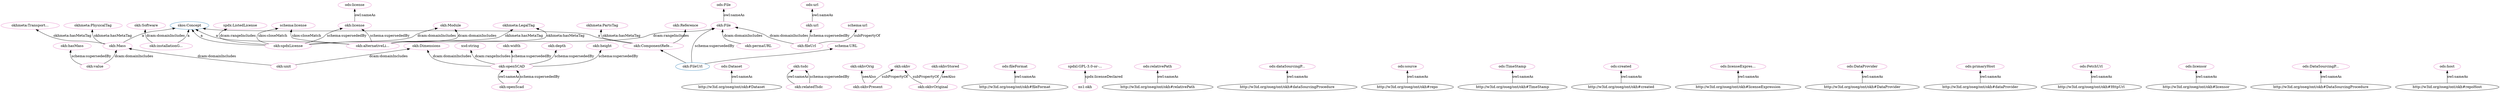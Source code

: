 digraph G {
  rankdir=BT
  node[height=.3]
"http://w3id.org/oseg/ont/okh#ComponentReference" [fillcolor="#1f77b4" color="#1f77b4" label="okh:ComponentRefe..."]
"http://schema.org/URL" [fillcolor="#1f77b4" color="#1f77b4" label="schema:URL"]
"http://w3id.org/oseg/ont/okh#Reference" [fillcolor="#1f77b4" color="#1f77b4" label="okh:Reference"]
"http://www.w3.org/2004/02/skos/core#Concept" [fillcolor="#1f77b4" color="#1f77b4" label="skos:Concept"]
"http://w3id.org/oseg/ont/okh#FileUrl" [fillcolor="#1f77b4" color="#1f77b4" label="okh:FileUrl"]
"http://w3id.org/oseg/ont/okh#Mass" [fillcolor="#1f77b4" color="#1f77b4" label="okh:Mass"]
"http://w3id.org/oseg/ont/okh#unit" [fillcolor="#e377c2" color="#e377c2" label="okh:unit"]
"http://w3id.org/oseg/ont/ods#Dataset" [fillcolor="#e377c2" color="#e377c2" label="ods:Dataset"]
"http://w3id.org/oseg/ont/okh#installationGuide" [fillcolor="#e377c2" color="#e377c2" label="okh:installationG..."]
"http://www.w3.org/2001/XMLSchema#string" [fillcolor="#e377c2" color="#e377c2" label="xsd:string"]
"http://w3id.org/oseg/ont/okh#Reference" [fillcolor="#e377c2" color="#e377c2" label="okh:Reference"]
"http://w3id.org/oseg/ont/okh#url" [fillcolor="#e377c2" color="#e377c2" label="okh:url"]
"http://w3id.org/oseg/ont/okh#relatedTsdc" [fillcolor="#e377c2" color="#e377c2" label="okh:relatedTsdc"]
"http://w3id.org/oseg/ont/okh#okhvPresent" [fillcolor="#e377c2" color="#e377c2" label="okh:okhvPresent"]
"http://w3id.org/oseg/ont/okh#Mass" [fillcolor="#e377c2" color="#e377c2" label="okh:Mass"]
"http://w3id.org/oseg/ont/ods#fileFormat" [fillcolor="#e377c2" color="#e377c2" label="ods:fileFormat"]
"http://schema.org/URL" [fillcolor="#e377c2" color="#e377c2" label="schema:URL"]
"http://w3id.org/oseg/ont/okh#ComponentReference" [fillcolor="#e377c2" color="#e377c2" label="okh:ComponentRefe..."]
"http://w3id.org/oseg/ont/okh#alternativeLicense" [fillcolor="#e377c2" color="#e377c2" label="okh:alternativeLi..."]
"http://w3id.org/oseg/ont/okh#Module" [fillcolor="#e377c2" color="#e377c2" label="okh:Module"]
"http://w3id.org/oseg/ont/okh#license" [fillcolor="#e377c2" color="#e377c2" label="okh:license"]
"http://w3id.org/oseg/ont/okh#okhv" [fillcolor="#e377c2" color="#e377c2" label="okh:okhv"]
"http://w3id.org/oseg/ont/okh#tsdc" [fillcolor="#e377c2" color="#e377c2" label="okh:tsdc"]
"http://w3id.org/oseg/ont/okh#spdxLicense" [fillcolor="#e377c2" color="#e377c2" label="okh:spdxLicense"]
"http://w3id.org/oseg/ont/okh#width" [fillcolor="#e377c2" color="#e377c2" label="okh:width"]
"http://spdx.org/licenses/GPL-3.0-or-later" [fillcolor="#e377c2" color="#e377c2" label="spdxl:GPL-3.0-or-..."]
"http://w3id.org/oseg/ont/okh#File" [fillcolor="#e377c2" color="#e377c2" label="okh:File"]
"http://w3id.org/oseg/ont/ods#relativePath" [fillcolor="#e377c2" color="#e377c2" label="ods:relativePath"]
"http://w3id.org/oseg/ont/okh#openSCAD" [fillcolor="#e377c2" color="#e377c2" label="okh:openSCAD"]
"http://w3id.org/oseg/ont/ods#url" [fillcolor="#e377c2" color="#e377c2" label="ods:url"]
"http://spdx.org/rdf/terms#ListedLicense" [fillcolor="#e377c2" color="#e377c2" label="spdx:ListedLicense"]
"http://w3id.org/oseg/ont/ods#dataSourcingProcedure" [fillcolor="#e377c2" color="#e377c2" label="ods:dataSourcingP..."]
"http://w3id.org/oseg/ont/okh#fileUrl" [fillcolor="#e377c2" color="#e377c2" label="okh:fileUrl"]
"http://w3id.org/oseg/ont/ods#source" [fillcolor="#e377c2" color="#e377c2" label="ods:source"]
"http://w3id.org/oseg/ont/okh#okhvOrig" [fillcolor="#e377c2" color="#e377c2" label="okh:okhvOrig"]
"http://w3id.org/oseg/ont/okh#okhvStored" [fillcolor="#e377c2" color="#e377c2" label="okh:okhvStored"]
"http://w3id.org/oseg/ont/okh#Dimensions" [fillcolor="#e377c2" color="#e377c2" label="okh:Dimensions"]
"http://w3id.org/oseg/ont/ods#TimeStamp" [fillcolor="#e377c2" color="#e377c2" label="ods:TimeStamp"]
"http://w3id.org/oseg/ont/okh#Software" [fillcolor="#e377c2" color="#e377c2" label="okh:Software"]
"http://w3id.org/oseg/ont/ods#created" [fillcolor="#e377c2" color="#e377c2" label="ods:created"]
"http://w3id.org/oseg/ont/okhmeta#LegalTag" [fillcolor="#e377c2" color="#e377c2" label="okhmeta:LegalTag"]
"http://w3id.org/oseg/ont/okh#hasMass" [fillcolor="#e377c2" color="#e377c2" label="okh:hasMass"]
"http://w3id.org/oseg/ont/okh#openScad" [fillcolor="#e377c2" color="#e377c2" label="okh:openScad"]
"http://w3id.org/oseg/ont/okhmeta#PhysicalTag" [fillcolor="#e377c2" color="#e377c2" label="okhmeta:PhysicalTag"]
"http://w3id.org/oseg/ont/okh#depth" [fillcolor="#e377c2" color="#e377c2" label="okh:depth"]
"http://schema.org/license" [fillcolor="#e377c2" color="#e377c2" label="schema:license"]
"http://w3id.org/oseg/ont/okhmeta#TransportationTag" [fillcolor="#e377c2" color="#e377c2" label="okhmeta:Transport..."]
"http://w3id.org/oseg/ont/ods#licenseExpression" [fillcolor="#e377c2" color="#e377c2" label="ods:licenseExpres..."]
"http://w3id.org/oseg/ont/okh#permaURL" [fillcolor="#e377c2" color="#e377c2" label="okh:permaURL"]
"http://w3id.org/oseg/ont/okh" [fillcolor="#e377c2" color="#e377c2" label="ns1:okh"]
"http://w3id.org/oseg/ont/okh#height" [fillcolor="#e377c2" color="#e377c2" label="okh:height"]
"http://w3id.org/oseg/ont/ods#DataProvider" [fillcolor="#e377c2" color="#e377c2" label="ods:DataProvider"]
"http://w3id.org/oseg/ont/ods#primaryHost" [fillcolor="#e377c2" color="#e377c2" label="ods:primaryHost"]
"http://w3id.org/oseg/ont/okh#okhvOriginal" [fillcolor="#e377c2" color="#e377c2" label="okh:okhvOriginal"]
"http://w3id.org/oseg/ont/ods#File" [fillcolor="#e377c2" color="#e377c2" label="ods:File"]
"http://w3id.org/oseg/ont/okhmeta#PartsTag" [fillcolor="#e377c2" color="#e377c2" label="okhmeta:PartsTag"]
"http://w3id.org/oseg/ont/ods#FetchUrl" [fillcolor="#e377c2" color="#e377c2" label="ods:FetchUrl"]
"http://w3id.org/oseg/ont/ods#licensor" [fillcolor="#e377c2" color="#e377c2" label="ods:licensor"]
"http://w3id.org/oseg/ont/ods#DataSourcingProcedure" [fillcolor="#e377c2" color="#e377c2" label="ods:DataSourcingP..."]
"http://w3id.org/oseg/ont/ods#host" [fillcolor="#e377c2" color="#e377c2" label="ods:host"]
"http://w3id.org/oseg/ont/okh#value" [fillcolor="#e377c2" color="#e377c2" label="okh:value"]
"http://w3id.org/oseg/ont/ods#license" [fillcolor="#e377c2" color="#e377c2" label="ods:license"]
"http://schema.org/url" [fillcolor="#e377c2" color="#e377c2" label="schema:url"]
  "http://w3id.org/oseg/ont/okh#Dataset" -> "http://w3id.org/oseg/ont/ods#Dataset" [label="owl:sameAs"]
  "http://w3id.org/oseg/ont/okh#openSCAD" -> "http://www.w3.org/2001/XMLSchema#string" [label="dcam:rangeIncludes"]
  "http://w3id.org/oseg/ont/okh#ComponentReference" -> "http://w3id.org/oseg/ont/okh#Reference" [label=""]
  "http://w3id.org/oseg/ont/okh#fileUrl" -> "http://w3id.org/oseg/ont/okh#url" [label="schema:supersededBy"]
  "http://w3id.org/oseg/ont/okh#unit" -> "http://w3id.org/oseg/ont/okh#Mass" [label="dcam:domainIncludes"]
  "http://w3id.org/oseg/ont/okh#fileFormat" -> "http://w3id.org/oseg/ont/ods#fileFormat" [label="owl:sameAs"]
  "http://w3id.org/oseg/ont/okh#FileUrl" -> "http://schema.org/URL" [label=""]
  "http://w3id.org/oseg/ont/okh#spdxLicense" -> "http://www.w3.org/2004/02/skos/core#Concept" [label="a"]
  "http://w3id.org/oseg/ont/okh#ComponentReference" -> "http://www.w3.org/2004/02/skos/core#Concept" [label="a"]
  "http://w3id.org/oseg/ont/okh#alternativeLicense" -> "http://www.w3.org/2004/02/skos/core#Concept" [label="a"]
  "http://w3id.org/oseg/ont/okh#alternativeLicense" -> "http://w3id.org/oseg/ont/okh#Module" [label="dcam:domainIncludes"]
  "http://w3id.org/oseg/ont/okh#okhvPresent" -> "http://w3id.org/oseg/ont/okh#okhv" [label="subPropertyOf"]
  "http://w3id.org/oseg/ont/okh#alternativeLicense" -> "http://w3id.org/oseg/ont/okh#license" [label="schema:supersededBy"]
  "http://w3id.org/oseg/ont/okh#spdxLicense" -> "http://w3id.org/oseg/ont/okh#Module" [label="dcam:domainIncludes"]
  "http://w3id.org/oseg/ont/okh#relatedTsdc" -> "http://w3id.org/oseg/ont/okh#tsdc" [label="owl:sameAs"]
  "http://w3id.org/oseg/ont/okh#openSCAD" -> "http://w3id.org/oseg/ont/okh#width" [label="schema:supersededBy"]
  "http://w3id.org/oseg/ont/okh#spdxLicense" -> "http://w3id.org/oseg/ont/okh#license" [label="schema:supersededBy"]
  "http://w3id.org/oseg/ont/okh" -> "http://spdx.org/licenses/GPL-3.0-or-later" [label="spdx:licenseDeclared"]
  "http://w3id.org/oseg/ont/okh#permaURL" -> "http://w3id.org/oseg/ont/okh#File" [label="dcam:domainIncludes"]
  "http://w3id.org/oseg/ont/okh#value" -> "http://w3id.org/oseg/ont/okh#Mass" [label="dcam:domainIncludes"]
  "http://w3id.org/oseg/ont/okh#relativePath" -> "http://w3id.org/oseg/ont/ods#relativePath" [label="owl:sameAs"]
  "http://w3id.org/oseg/ont/okh#Mass" -> "http://www.w3.org/2004/02/skos/core#Concept" [label="a"]
  "http://w3id.org/oseg/ont/okh#url" -> "http://w3id.org/oseg/ont/ods#url" [label="owl:sameAs"]
  "http://w3id.org/oseg/ont/okh#spdxLicense" -> "http://spdx.org/rdf/terms#ListedLicense" [label="dcam:rangeIncludes"]
  "http://w3id.org/oseg/ont/okh#dataSourcingProcedure" -> "http://w3id.org/oseg/ont/ods#dataSourcingProcedure" [label="owl:sameAs"]
  "http://w3id.org/oseg/ont/okh#repo" -> "http://w3id.org/oseg/ont/ods#source" [label="owl:sameAs"]
  "http://w3id.org/oseg/ont/okh#relatedTsdc" -> "http://w3id.org/oseg/ont/okh#tsdc" [label="schema:supersededBy"]
  "http://w3id.org/oseg/ont/okh#FileUrl" -> "http://w3id.org/oseg/ont/okh#ComponentReference" [label=""]
  "http://w3id.org/oseg/ont/okh#okhvPresent" -> "http://w3id.org/oseg/ont/okh#okhvOrig" [label="seeAlso"]
  "http://w3id.org/oseg/ont/okh#okhvOriginal" -> "http://w3id.org/oseg/ont/okh#okhvStored" [label="seeAlso"]
  "http://w3id.org/oseg/ont/okh#unit" -> "http://w3id.org/oseg/ont/okh#Dimensions" [label="dcam:domainIncludes"]
  "http://w3id.org/oseg/ont/okh#TimeStamp" -> "http://w3id.org/oseg/ont/ods#TimeStamp" [label="owl:sameAs"]
  "http://w3id.org/oseg/ont/okh#openScad" -> "http://w3id.org/oseg/ont/okh#openSCAD" [label="owl:sameAs"]
  "http://w3id.org/oseg/ont/okh#openScad" -> "http://w3id.org/oseg/ont/okh#openSCAD" [label="schema:supersededBy"]
  "http://w3id.org/oseg/ont/okh#installationGuide" -> "http://w3id.org/oseg/ont/okh#Software" [label="dcam:domainIncludes"]
  "http://w3id.org/oseg/ont/okh#installationGuide" -> "http://www.w3.org/2004/02/skos/core#Concept" [label="a"]
  "http://w3id.org/oseg/ont/okh#created" -> "http://w3id.org/oseg/ont/ods#created" [label="owl:sameAs"]
  "http://w3id.org/oseg/ont/okh#alternativeLicense" -> "http://w3id.org/oseg/ont/okhmeta#LegalTag" [label="okhmeta:hasMetaTag"]
  "http://w3id.org/oseg/ont/okh#value" -> "http://w3id.org/oseg/ont/okh#hasMass" [label="schema:supersededBy"]
  "http://w3id.org/oseg/ont/okh#Mass" -> "http://w3id.org/oseg/ont/okhmeta#PhysicalTag" [label="okhmeta:hasMetaTag"]
  "http://w3id.org/oseg/ont/okh#openSCAD" -> "http://w3id.org/oseg/ont/okh#depth" [label="schema:supersededBy"]
  "http://w3id.org/oseg/ont/okh#FileUrl" -> "http://w3id.org/oseg/ont/okh#File" [label="schema:supersededBy"]
  "http://w3id.org/oseg/ont/okh#spdxLicense" -> "http://schema.org/license" [label="skos:closeMatch"]
  "http://w3id.org/oseg/ont/okh#Mass" -> "http://w3id.org/oseg/ont/okhmeta#TransportationTag" [label="okhmeta:hasMetaTag"]
  "http://w3id.org/oseg/ont/okh#licenseExpression" -> "http://w3id.org/oseg/ont/ods#licenseExpression" [label="owl:sameAs"]
  "http://w3id.org/oseg/ont/okh#openSCAD" -> "http://w3id.org/oseg/ont/okh#height" [label="schema:supersededBy"]
  "http://w3id.org/oseg/ont/okh#DataProvider" -> "http://w3id.org/oseg/ont/ods#DataProvider" [label="owl:sameAs"]
  "http://w3id.org/oseg/ont/okh#alternativeLicense" -> "http://w3id.org/oseg/ont/okh#File" [label="dcam:rangeIncludes"]
  "http://w3id.org/oseg/ont/okh#dataProvider" -> "http://w3id.org/oseg/ont/ods#primaryHost" [label="owl:sameAs"]
  "http://w3id.org/oseg/ont/okh#File" -> "http://w3id.org/oseg/ont/ods#File" [label="owl:sameAs"]
  "http://w3id.org/oseg/ont/okh#ComponentReference" -> "http://w3id.org/oseg/ont/okhmeta#PartsTag" [label="okhmeta:hasMetaTag"]
  "http://w3id.org/oseg/ont/okh#fileUrl" -> "http://w3id.org/oseg/ont/okh#File" [label="dcam:domainIncludes"]
  "http://w3id.org/oseg/ont/okh#HttpUrl" -> "http://w3id.org/oseg/ont/ods#FetchUrl" [label="owl:sameAs"]
  "http://w3id.org/oseg/ont/okh#alternativeLicense" -> "http://schema.org/license" [label="skos:closeMatch"]
  "http://w3id.org/oseg/ont/okh#licensor" -> "http://w3id.org/oseg/ont/ods#licensor" [label="owl:sameAs"]
  "http://w3id.org/oseg/ont/okh#openSCAD" -> "http://w3id.org/oseg/ont/okh#Dimensions" [label="dcam:domainIncludes"]
  "http://w3id.org/oseg/ont/okh#okhvOriginal" -> "http://w3id.org/oseg/ont/okh#okhv" [label="subPropertyOf"]
  "http://w3id.org/oseg/ont/okh#spdxLicense" -> "http://w3id.org/oseg/ont/okhmeta#LegalTag" [label="okhmeta:hasMetaTag"]
  "http://w3id.org/oseg/ont/okh#DataSourcingProcedure" -> "http://w3id.org/oseg/ont/ods#DataSourcingProcedure" [label="owl:sameAs"]
  "http://w3id.org/oseg/ont/okh#repoHost" -> "http://w3id.org/oseg/ont/ods#host" [label="owl:sameAs"]
  "http://w3id.org/oseg/ont/okh#license" -> "http://w3id.org/oseg/ont/ods#license" [label="owl:sameAs"]
  "http://w3id.org/oseg/ont/okh#fileUrl" -> "http://schema.org/url" [label="subPropertyOf"]
}

